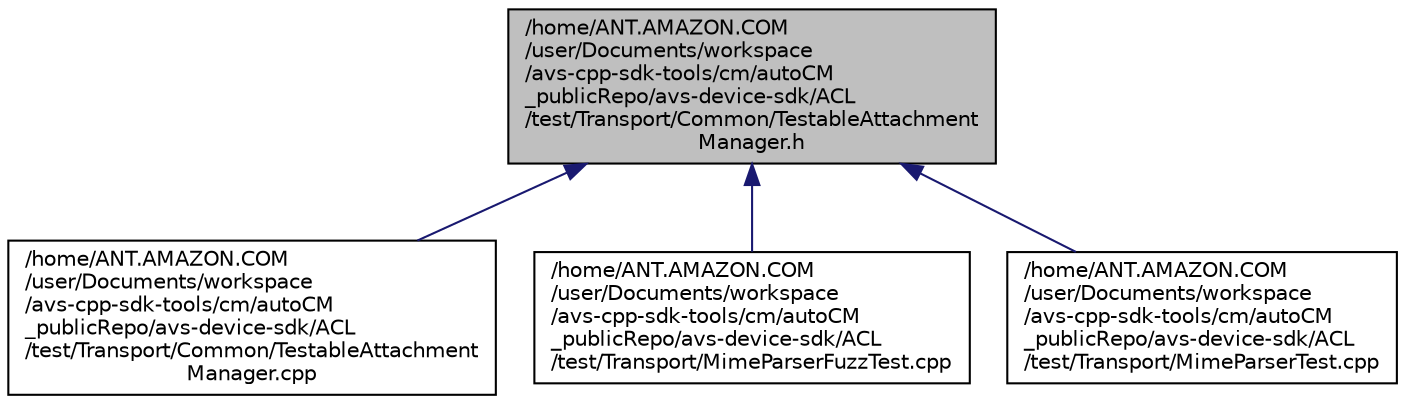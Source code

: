 digraph "/avs-cpp-sdk-tools/cm/autoCM_publicRepo/avs-device-sdk/ACL/test/Transport/Common/TestableAttachmentManager.h"
{
  edge [fontname="Helvetica",fontsize="10",labelfontname="Helvetica",labelfontsize="10"];
  node [fontname="Helvetica",fontsize="10",shape=record];
  Node1 [label="/home/ANT.AMAZON.COM\l/user/Documents/workspace\l/avs-cpp-sdk-tools/cm/autoCM\l_publicRepo/avs-device-sdk/ACL\l/test/Transport/Common/TestableAttachment\lManager.h",height=0.2,width=0.4,color="black", fillcolor="grey75", style="filled", fontcolor="black"];
  Node1 -> Node2 [dir="back",color="midnightblue",fontsize="10",style="solid",fontname="Helvetica"];
  Node2 [label="/home/ANT.AMAZON.COM\l/user/Documents/workspace\l/avs-cpp-sdk-tools/cm/autoCM\l_publicRepo/avs-device-sdk/ACL\l/test/Transport/Common/TestableAttachment\lManager.cpp",height=0.2,width=0.4,color="black", fillcolor="white", style="filled",URL="$_testable_attachment_manager_8cpp.html"];
  Node1 -> Node3 [dir="back",color="midnightblue",fontsize="10",style="solid",fontname="Helvetica"];
  Node3 [label="/home/ANT.AMAZON.COM\l/user/Documents/workspace\l/avs-cpp-sdk-tools/cm/autoCM\l_publicRepo/avs-device-sdk/ACL\l/test/Transport/MimeParserFuzzTest.cpp",height=0.2,width=0.4,color="black", fillcolor="white", style="filled",URL="$_mime_parser_fuzz_test_8cpp.html"];
  Node1 -> Node4 [dir="back",color="midnightblue",fontsize="10",style="solid",fontname="Helvetica"];
  Node4 [label="/home/ANT.AMAZON.COM\l/user/Documents/workspace\l/avs-cpp-sdk-tools/cm/autoCM\l_publicRepo/avs-device-sdk/ACL\l/test/Transport/MimeParserTest.cpp",height=0.2,width=0.4,color="black", fillcolor="white", style="filled",URL="$_mime_parser_test_8cpp.html"];
}
